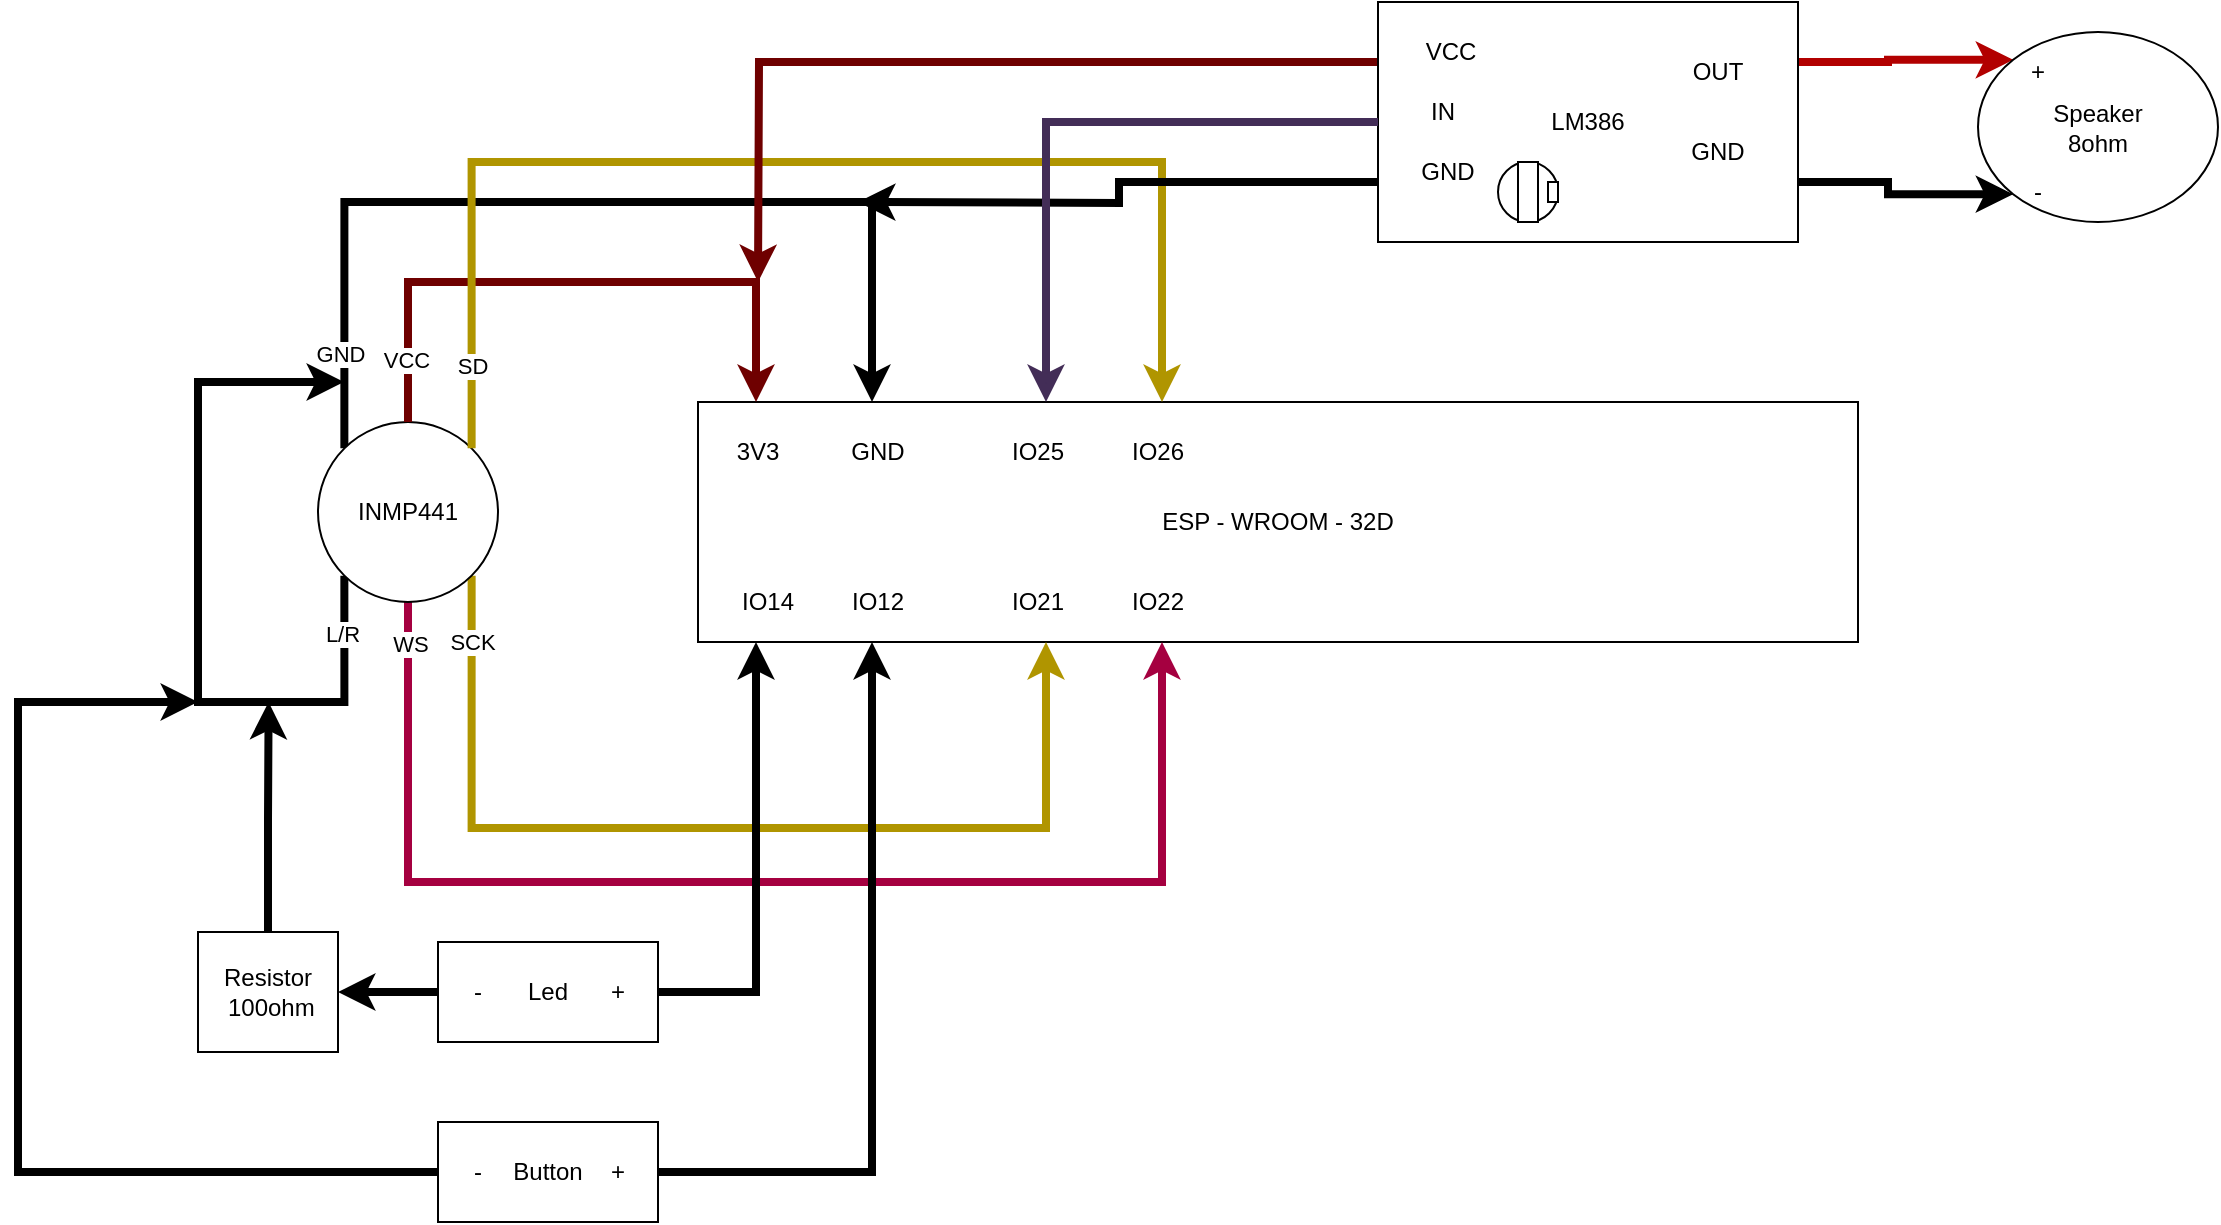 <mxfile version="24.7.17">
  <diagram name="Page-1" id="XzG_R5l5zr1ie6XoLTsY">
    <mxGraphModel dx="1574" dy="434" grid="1" gridSize="10" guides="1" tooltips="1" connect="1" arrows="1" fold="1" page="1" pageScale="1" pageWidth="850" pageHeight="1100" math="0" shadow="0">
      <root>
        <mxCell id="0" />
        <mxCell id="1" parent="0" />
        <mxCell id="K-8p31iCOTfNq5JeWVeS-1" value="ESP - WROOM - 32D" style="rounded=0;whiteSpace=wrap;html=1;points=[[0,0,0,0,0],[0,0.25,0,0,0],[0,0.5,0,0,0],[0,0.75,0,0,0],[0,1,0,0,0],[0.05,0,0,0,0],[0.05,1,0,0,0],[0.1,0,0,0,0],[0.1,1,0,0,0],[0.15,0,0,0,0],[0.15,1,0,0,0],[0.2,0,0,0,0],[0.2,1,0,0,0],[0.25,0,0,0,0],[0.25,1,0,0,0],[0.3,0,0,0,0],[0.3,1,0,0,0],[0.35,0,0,0,0],[0.35,1,0,0,0],[0.4,0,0,0,0],[0.4,1,0,0,0],[0.45,0,0,0,0],[0.45,1,0,0,0],[0.5,0,0,0,0],[0.5,1,0,0,0],[0.55,0,0,0,0],[0.55,1,0,0,0],[0.6,0,0,0,0],[0.6,1,0,0,0],[0.65,0,0,0,0],[0.65,1,0,0,0],[0.7,0,0,0,0],[0.7,1,0,0,0],[0.75,0,0,0,0],[0.75,1,0,0,0],[0.8,0,0,0,0],[0.8,1,0,0,0],[0.85,0,0,0,0],[0.85,1,0,0,0],[0.9,0,0,0,0],[0.9,1,0,0,0],[0.95,0,0,0,0],[0.95,1,0,0,0],[1,0,0,0,0],[1,0.25,0,0,0],[1,0.5,0,0,0],[1,0.75,0,0,0],[1,1,0,0,0]];" parent="1" vertex="1">
          <mxGeometry x="100" y="240" width="580" height="120" as="geometry" />
        </mxCell>
        <mxCell id="K-8p31iCOTfNq5JeWVeS-2" value="3V3" style="text;html=1;align=center;verticalAlign=middle;whiteSpace=wrap;rounded=0;" parent="1" vertex="1">
          <mxGeometry x="100" y="250" width="60" height="30" as="geometry" />
        </mxCell>
        <mxCell id="K-8p31iCOTfNq5JeWVeS-3" value="GND" style="text;html=1;align=center;verticalAlign=middle;whiteSpace=wrap;rounded=0;" parent="1" vertex="1">
          <mxGeometry x="160" y="250" width="60" height="30" as="geometry" />
        </mxCell>
        <mxCell id="K-8p31iCOTfNq5JeWVeS-4" value="IO25" style="text;html=1;align=center;verticalAlign=middle;whiteSpace=wrap;rounded=0;" parent="1" vertex="1">
          <mxGeometry x="240" y="250" width="60" height="30" as="geometry" />
        </mxCell>
        <mxCell id="K-8p31iCOTfNq5JeWVeS-5" value="IO26" style="text;html=1;align=center;verticalAlign=middle;whiteSpace=wrap;rounded=0;" parent="1" vertex="1">
          <mxGeometry x="300" y="245" width="60" height="40" as="geometry" />
        </mxCell>
        <mxCell id="K-8p31iCOTfNq5JeWVeS-7" value="IO21" style="text;html=1;align=center;verticalAlign=middle;whiteSpace=wrap;rounded=0;" parent="1" vertex="1">
          <mxGeometry x="240" y="325" width="60" height="30" as="geometry" />
        </mxCell>
        <mxCell id="K-8p31iCOTfNq5JeWVeS-8" value="IO22" style="text;html=1;align=center;verticalAlign=middle;whiteSpace=wrap;rounded=0;" parent="1" vertex="1">
          <mxGeometry x="300" y="325" width="60" height="30" as="geometry" />
        </mxCell>
        <mxCell id="K-8p31iCOTfNq5JeWVeS-10" value="IO12" style="text;html=1;align=center;verticalAlign=middle;whiteSpace=wrap;rounded=0;" parent="1" vertex="1">
          <mxGeometry x="160" y="325" width="60" height="30" as="geometry" />
        </mxCell>
        <mxCell id="K-8p31iCOTfNq5JeWVeS-12" style="edgeStyle=orthogonalEdgeStyle;rounded=0;orthogonalLoop=1;jettySize=auto;html=1;exitX=0;exitY=0;exitDx=0;exitDy=0;entryX=0.15;entryY=0;entryDx=0;entryDy=0;entryPerimeter=0;strokeWidth=4;" parent="1" source="K-8p31iCOTfNq5JeWVeS-11" target="K-8p31iCOTfNq5JeWVeS-1" edge="1">
          <mxGeometry relative="1" as="geometry">
            <mxPoint x="70" y="190" as="targetPoint" />
            <Array as="points">
              <mxPoint x="-77" y="140" />
              <mxPoint x="187" y="140" />
            </Array>
          </mxGeometry>
        </mxCell>
        <mxCell id="K-8p31iCOTfNq5JeWVeS-13" value="&lt;div&gt;GND&lt;/div&gt;" style="edgeLabel;html=1;align=center;verticalAlign=middle;resizable=0;points=[];" parent="K-8p31iCOTfNq5JeWVeS-12" vertex="1" connectable="0">
          <mxGeometry x="-0.805" y="2" relative="1" as="geometry">
            <mxPoint as="offset" />
          </mxGeometry>
        </mxCell>
        <mxCell id="K-8p31iCOTfNq5JeWVeS-21" style="edgeStyle=orthogonalEdgeStyle;rounded=0;orthogonalLoop=1;jettySize=auto;html=1;exitX=0.5;exitY=1;exitDx=0;exitDy=0;entryX=0.4;entryY=1;entryDx=0;entryDy=0;entryPerimeter=0;strokeWidth=4;fillColor=#d80073;strokeColor=#A50040;" parent="1" source="K-8p31iCOTfNq5JeWVeS-11" target="K-8p31iCOTfNq5JeWVeS-1" edge="1">
          <mxGeometry relative="1" as="geometry">
            <mxPoint x="-45" y="460" as="targetPoint" />
            <Array as="points">
              <mxPoint x="-45" y="480" />
              <mxPoint x="332" y="480" />
            </Array>
          </mxGeometry>
        </mxCell>
        <mxCell id="K-8p31iCOTfNq5JeWVeS-24" value="WS" style="edgeLabel;html=1;align=center;verticalAlign=middle;resizable=0;points=[];" parent="K-8p31iCOTfNq5JeWVeS-21" vertex="1" connectable="0">
          <mxGeometry x="-0.638" y="1" relative="1" as="geometry">
            <mxPoint y="-95" as="offset" />
          </mxGeometry>
        </mxCell>
        <mxCell id="K-8p31iCOTfNq5JeWVeS-22" style="edgeStyle=orthogonalEdgeStyle;rounded=0;orthogonalLoop=1;jettySize=auto;html=1;exitX=1;exitY=1;exitDx=0;exitDy=0;entryX=0.3;entryY=1;entryDx=0;entryDy=0;entryPerimeter=0;strokeWidth=4;fillColor=#e3c800;strokeColor=#B09500;" parent="1" source="K-8p31iCOTfNq5JeWVeS-11" target="K-8p31iCOTfNq5JeWVeS-1" edge="1">
          <mxGeometry relative="1" as="geometry">
            <mxPoint x="273.6" y="433.18" as="targetPoint" />
            <mxPoint x="-13.58" y="400.0" as="sourcePoint" />
            <Array as="points">
              <mxPoint x="-13" y="453" />
              <mxPoint x="274" y="453" />
            </Array>
          </mxGeometry>
        </mxCell>
        <mxCell id="K-8p31iCOTfNq5JeWVeS-25" value="SCK" style="edgeLabel;html=1;align=center;verticalAlign=middle;resizable=0;points=[];" parent="K-8p31iCOTfNq5JeWVeS-22" vertex="1" connectable="0">
          <mxGeometry x="-0.522" relative="1" as="geometry">
            <mxPoint y="-88" as="offset" />
          </mxGeometry>
        </mxCell>
        <mxCell id="K-8p31iCOTfNq5JeWVeS-27" style="edgeStyle=orthogonalEdgeStyle;rounded=0;orthogonalLoop=1;jettySize=auto;html=1;exitX=0;exitY=1;exitDx=0;exitDy=0;strokeWidth=4;" parent="1" source="K-8p31iCOTfNq5JeWVeS-11" edge="1">
          <mxGeometry relative="1" as="geometry">
            <mxPoint x="-77" y="230" as="targetPoint" />
            <Array as="points">
              <mxPoint x="-77" y="390" />
              <mxPoint x="-150" y="390" />
              <mxPoint x="-150" y="230" />
            </Array>
          </mxGeometry>
        </mxCell>
        <mxCell id="K-8p31iCOTfNq5JeWVeS-28" value="L/R" style="edgeLabel;html=1;align=center;verticalAlign=middle;resizable=0;points=[];" parent="K-8p31iCOTfNq5JeWVeS-27" vertex="1" connectable="0">
          <mxGeometry x="-0.843" y="-1" relative="1" as="geometry">
            <mxPoint as="offset" />
          </mxGeometry>
        </mxCell>
        <mxCell id="K-8p31iCOTfNq5JeWVeS-11" value="INMP441" style="ellipse;whiteSpace=wrap;html=1;aspect=fixed;" parent="1" vertex="1">
          <mxGeometry x="-90" y="250" width="90" height="90" as="geometry" />
        </mxCell>
        <mxCell id="K-8p31iCOTfNq5JeWVeS-15" style="edgeStyle=orthogonalEdgeStyle;rounded=0;orthogonalLoop=1;jettySize=auto;html=1;exitX=0.5;exitY=0;exitDx=0;exitDy=0;entryX=0.05;entryY=0;entryDx=0;entryDy=0;entryPerimeter=0;fillColor=#a20025;strokeColor=#6F0000;strokeWidth=4;" parent="1" source="K-8p31iCOTfNq5JeWVeS-11" target="K-8p31iCOTfNq5JeWVeS-1" edge="1">
          <mxGeometry relative="1" as="geometry">
            <Array as="points">
              <mxPoint x="-45" y="180" />
              <mxPoint x="129" y="180" />
            </Array>
          </mxGeometry>
        </mxCell>
        <mxCell id="K-8p31iCOTfNq5JeWVeS-16" value="VCC" style="edgeLabel;html=1;align=center;verticalAlign=middle;resizable=0;points=[];" parent="K-8p31iCOTfNq5JeWVeS-15" vertex="1" connectable="0">
          <mxGeometry x="-0.795" y="1" relative="1" as="geometry">
            <mxPoint as="offset" />
          </mxGeometry>
        </mxCell>
        <mxCell id="K-8p31iCOTfNq5JeWVeS-17" style="edgeStyle=orthogonalEdgeStyle;rounded=0;orthogonalLoop=1;jettySize=auto;html=1;exitX=1;exitY=0;exitDx=0;exitDy=0;entryX=0.4;entryY=0;entryDx=0;entryDy=0;entryPerimeter=0;strokeWidth=4;fillColor=#e3c800;strokeColor=#B09500;" parent="1" source="K-8p31iCOTfNq5JeWVeS-11" target="K-8p31iCOTfNq5JeWVeS-1" edge="1">
          <mxGeometry relative="1" as="geometry">
            <Array as="points">
              <mxPoint x="-13" y="120" />
              <mxPoint x="332" y="120" />
            </Array>
          </mxGeometry>
        </mxCell>
        <mxCell id="K-8p31iCOTfNq5JeWVeS-19" value="SD" style="edgeLabel;html=1;align=center;verticalAlign=middle;resizable=0;points=[];" parent="K-8p31iCOTfNq5JeWVeS-17" vertex="1" connectable="0">
          <mxGeometry x="-0.866" relative="1" as="geometry">
            <mxPoint as="offset" />
          </mxGeometry>
        </mxCell>
        <mxCell id="K-8p31iCOTfNq5JeWVeS-43" style="edgeStyle=orthogonalEdgeStyle;rounded=0;orthogonalLoop=1;jettySize=auto;html=1;exitX=1;exitY=0.25;exitDx=0;exitDy=0;entryX=0;entryY=0;entryDx=0;entryDy=0;strokeWidth=4;fillColor=#e51400;strokeColor=#B20000;" parent="1" source="K-8p31iCOTfNq5JeWVeS-29" target="K-8p31iCOTfNq5JeWVeS-40" edge="1">
          <mxGeometry relative="1" as="geometry" />
        </mxCell>
        <mxCell id="K-8p31iCOTfNq5JeWVeS-44" style="edgeStyle=orthogonalEdgeStyle;rounded=0;orthogonalLoop=1;jettySize=auto;html=1;exitX=1;exitY=0.75;exitDx=0;exitDy=0;entryX=0;entryY=1;entryDx=0;entryDy=0;strokeWidth=4;" parent="1" source="K-8p31iCOTfNq5JeWVeS-29" target="K-8p31iCOTfNq5JeWVeS-40" edge="1">
          <mxGeometry relative="1" as="geometry" />
        </mxCell>
        <mxCell id="K-8p31iCOTfNq5JeWVeS-45" style="edgeStyle=orthogonalEdgeStyle;rounded=0;orthogonalLoop=1;jettySize=auto;html=1;exitX=0;exitY=0.25;exitDx=0;exitDy=0;strokeWidth=4;fillColor=#a20025;strokeColor=#6F0000;" parent="1" source="K-8p31iCOTfNq5JeWVeS-29" edge="1">
          <mxGeometry relative="1" as="geometry">
            <mxPoint x="130" y="180" as="targetPoint" />
          </mxGeometry>
        </mxCell>
        <mxCell id="K-8p31iCOTfNq5JeWVeS-47" style="edgeStyle=orthogonalEdgeStyle;rounded=0;orthogonalLoop=1;jettySize=auto;html=1;exitX=0;exitY=0.75;exitDx=0;exitDy=0;strokeWidth=4;" parent="1" source="K-8p31iCOTfNq5JeWVeS-29" edge="1">
          <mxGeometry relative="1" as="geometry">
            <mxPoint x="180" y="140" as="targetPoint" />
          </mxGeometry>
        </mxCell>
        <mxCell id="K-8p31iCOTfNq5JeWVeS-29" value="LM386" style="rounded=0;whiteSpace=wrap;html=1;" parent="1" vertex="1">
          <mxGeometry x="440" y="40" width="210" height="120" as="geometry" />
        </mxCell>
        <mxCell id="K-8p31iCOTfNq5JeWVeS-30" value="VCC" style="text;html=1;align=center;verticalAlign=middle;whiteSpace=wrap;rounded=0;" parent="1" vertex="1">
          <mxGeometry x="450" y="50" width="52.5" height="30" as="geometry" />
        </mxCell>
        <mxCell id="K-8p31iCOTfNq5JeWVeS-31" value="IN" style="text;html=1;align=center;verticalAlign=middle;whiteSpace=wrap;rounded=0;" parent="1" vertex="1">
          <mxGeometry x="445" y="80" width="55" height="30" as="geometry" />
        </mxCell>
        <mxCell id="K-8p31iCOTfNq5JeWVeS-32" value="GND" style="text;html=1;align=center;verticalAlign=middle;whiteSpace=wrap;rounded=0;" parent="1" vertex="1">
          <mxGeometry x="450" y="110" width="50" height="30" as="geometry" />
        </mxCell>
        <mxCell id="K-8p31iCOTfNq5JeWVeS-33" value="OUT" style="text;html=1;align=center;verticalAlign=middle;whiteSpace=wrap;rounded=0;" parent="1" vertex="1">
          <mxGeometry x="580" y="60" width="60" height="30" as="geometry" />
        </mxCell>
        <mxCell id="K-8p31iCOTfNq5JeWVeS-35" value="GND" style="text;html=1;align=center;verticalAlign=middle;whiteSpace=wrap;rounded=0;" parent="1" vertex="1">
          <mxGeometry x="580" y="100" width="60" height="30" as="geometry" />
        </mxCell>
        <mxCell id="K-8p31iCOTfNq5JeWVeS-37" value="" style="ellipse;whiteSpace=wrap;html=1;aspect=fixed;" parent="1" vertex="1">
          <mxGeometry x="500" y="120" width="30" height="30" as="geometry" />
        </mxCell>
        <mxCell id="K-8p31iCOTfNq5JeWVeS-38" value="" style="rounded=0;whiteSpace=wrap;html=1;" parent="1" vertex="1">
          <mxGeometry x="510" y="120" width="10" height="30" as="geometry" />
        </mxCell>
        <mxCell id="K-8p31iCOTfNq5JeWVeS-39" value="" style="rounded=0;whiteSpace=wrap;html=1;" parent="1" vertex="1">
          <mxGeometry x="525" y="130" width="5" height="10" as="geometry" />
        </mxCell>
        <mxCell id="K-8p31iCOTfNq5JeWVeS-40" value="Speaker&lt;div&gt;8ohm&lt;/div&gt;" style="ellipse;whiteSpace=wrap;html=1;" parent="1" vertex="1">
          <mxGeometry x="740" y="55" width="120" height="95" as="geometry" />
        </mxCell>
        <mxCell id="K-8p31iCOTfNq5JeWVeS-41" value="+" style="text;html=1;align=center;verticalAlign=middle;whiteSpace=wrap;rounded=0;" parent="1" vertex="1">
          <mxGeometry x="740" y="60" width="60" height="30" as="geometry" />
        </mxCell>
        <mxCell id="K-8p31iCOTfNq5JeWVeS-42" value="-" style="text;html=1;align=center;verticalAlign=middle;whiteSpace=wrap;rounded=0;" parent="1" vertex="1">
          <mxGeometry x="740" y="120" width="60" height="30" as="geometry" />
        </mxCell>
        <mxCell id="K-8p31iCOTfNq5JeWVeS-46" style="edgeStyle=orthogonalEdgeStyle;rounded=0;orthogonalLoop=1;jettySize=auto;html=1;exitX=0;exitY=0.5;exitDx=0;exitDy=0;entryX=0.3;entryY=0;entryDx=0;entryDy=0;entryPerimeter=0;strokeWidth=4;fillColor=#76608a;strokeColor=#432D57;" parent="1" source="K-8p31iCOTfNq5JeWVeS-29" target="K-8p31iCOTfNq5JeWVeS-1" edge="1">
          <mxGeometry relative="1" as="geometry" />
        </mxCell>
        <mxCell id="K-8p31iCOTfNq5JeWVeS-51" value="IO14" style="text;html=1;align=center;verticalAlign=middle;whiteSpace=wrap;rounded=0;" parent="1" vertex="1">
          <mxGeometry x="110" y="325" width="50" height="30" as="geometry" />
        </mxCell>
        <mxCell id="aeQULsOXabw-aqqyEhUT-2" style="edgeStyle=orthogonalEdgeStyle;rounded=0;orthogonalLoop=1;jettySize=auto;html=1;exitX=0;exitY=0.5;exitDx=0;exitDy=0;entryX=1;entryY=0.5;entryDx=0;entryDy=0;strokeWidth=4;" edge="1" parent="1" source="K-8p31iCOTfNq5JeWVeS-52" target="aeQULsOXabw-aqqyEhUT-1">
          <mxGeometry relative="1" as="geometry" />
        </mxCell>
        <mxCell id="K-8p31iCOTfNq5JeWVeS-52" value="Led" style="rounded=0;whiteSpace=wrap;html=1;" parent="1" vertex="1">
          <mxGeometry x="-30" y="510" width="110" height="50" as="geometry" />
        </mxCell>
        <mxCell id="K-8p31iCOTfNq5JeWVeS-53" value="+" style="text;html=1;align=center;verticalAlign=middle;whiteSpace=wrap;rounded=0;" parent="1" vertex="1">
          <mxGeometry x="50" y="520" width="20" height="30" as="geometry" />
        </mxCell>
        <mxCell id="K-8p31iCOTfNq5JeWVeS-54" value="-" style="text;html=1;align=center;verticalAlign=middle;whiteSpace=wrap;rounded=0;" parent="1" vertex="1">
          <mxGeometry x="-20" y="520" width="20" height="30" as="geometry" />
        </mxCell>
        <mxCell id="K-8p31iCOTfNq5JeWVeS-56" style="edgeStyle=orthogonalEdgeStyle;rounded=0;orthogonalLoop=1;jettySize=auto;html=1;exitX=1;exitY=0.5;exitDx=0;exitDy=0;entryX=0.05;entryY=1;entryDx=0;entryDy=0;entryPerimeter=0;strokeWidth=4;" parent="1" source="K-8p31iCOTfNq5JeWVeS-52" target="K-8p31iCOTfNq5JeWVeS-1" edge="1">
          <mxGeometry relative="1" as="geometry" />
        </mxCell>
        <mxCell id="K-8p31iCOTfNq5JeWVeS-59" style="edgeStyle=orthogonalEdgeStyle;rounded=0;orthogonalLoop=1;jettySize=auto;html=1;exitX=0;exitY=0.5;exitDx=0;exitDy=0;strokeWidth=4;" parent="1" source="K-8p31iCOTfNq5JeWVeS-66" edge="1">
          <mxGeometry relative="1" as="geometry">
            <mxPoint x="-150" y="390" as="targetPoint" />
            <mxPoint x="-35" y="630" as="sourcePoint" />
            <Array as="points">
              <mxPoint x="-240" y="625" />
              <mxPoint x="-240" y="390" />
            </Array>
          </mxGeometry>
        </mxCell>
        <mxCell id="K-8p31iCOTfNq5JeWVeS-58" style="edgeStyle=orthogonalEdgeStyle;rounded=0;orthogonalLoop=1;jettySize=auto;html=1;exitX=1;exitY=0.5;exitDx=0;exitDy=0;entryX=0.15;entryY=1;entryDx=0;entryDy=0;entryPerimeter=0;strokeWidth=4;" parent="1" source="K-8p31iCOTfNq5JeWVeS-66" target="K-8p31iCOTfNq5JeWVeS-1" edge="1">
          <mxGeometry relative="1" as="geometry">
            <mxPoint x="85" y="630" as="sourcePoint" />
            <Array as="points">
              <mxPoint x="187" y="625" />
            </Array>
          </mxGeometry>
        </mxCell>
        <mxCell id="K-8p31iCOTfNq5JeWVeS-66" value="Button" style="rounded=0;whiteSpace=wrap;html=1;" parent="1" vertex="1">
          <mxGeometry x="-30" y="600" width="110" height="50" as="geometry" />
        </mxCell>
        <mxCell id="K-8p31iCOTfNq5JeWVeS-67" value="+" style="text;html=1;align=center;verticalAlign=middle;whiteSpace=wrap;rounded=0;" parent="1" vertex="1">
          <mxGeometry x="50" y="610" width="20" height="30" as="geometry" />
        </mxCell>
        <mxCell id="K-8p31iCOTfNq5JeWVeS-68" value="-" style="text;html=1;align=center;verticalAlign=middle;whiteSpace=wrap;rounded=0;" parent="1" vertex="1">
          <mxGeometry x="-20" y="610" width="20" height="30" as="geometry" />
        </mxCell>
        <mxCell id="aeQULsOXabw-aqqyEhUT-3" style="edgeStyle=orthogonalEdgeStyle;rounded=0;orthogonalLoop=1;jettySize=auto;html=1;exitX=0.5;exitY=0;exitDx=0;exitDy=0;strokeWidth=4;" edge="1" parent="1" source="aeQULsOXabw-aqqyEhUT-1">
          <mxGeometry relative="1" as="geometry">
            <mxPoint x="-114.69" y="390" as="targetPoint" />
          </mxGeometry>
        </mxCell>
        <mxCell id="aeQULsOXabw-aqqyEhUT-1" value="Resistor&lt;div&gt;&amp;nbsp;100ohm&lt;/div&gt;" style="rounded=0;whiteSpace=wrap;html=1;" vertex="1" parent="1">
          <mxGeometry x="-150" y="505" width="70" height="60" as="geometry" />
        </mxCell>
      </root>
    </mxGraphModel>
  </diagram>
</mxfile>
